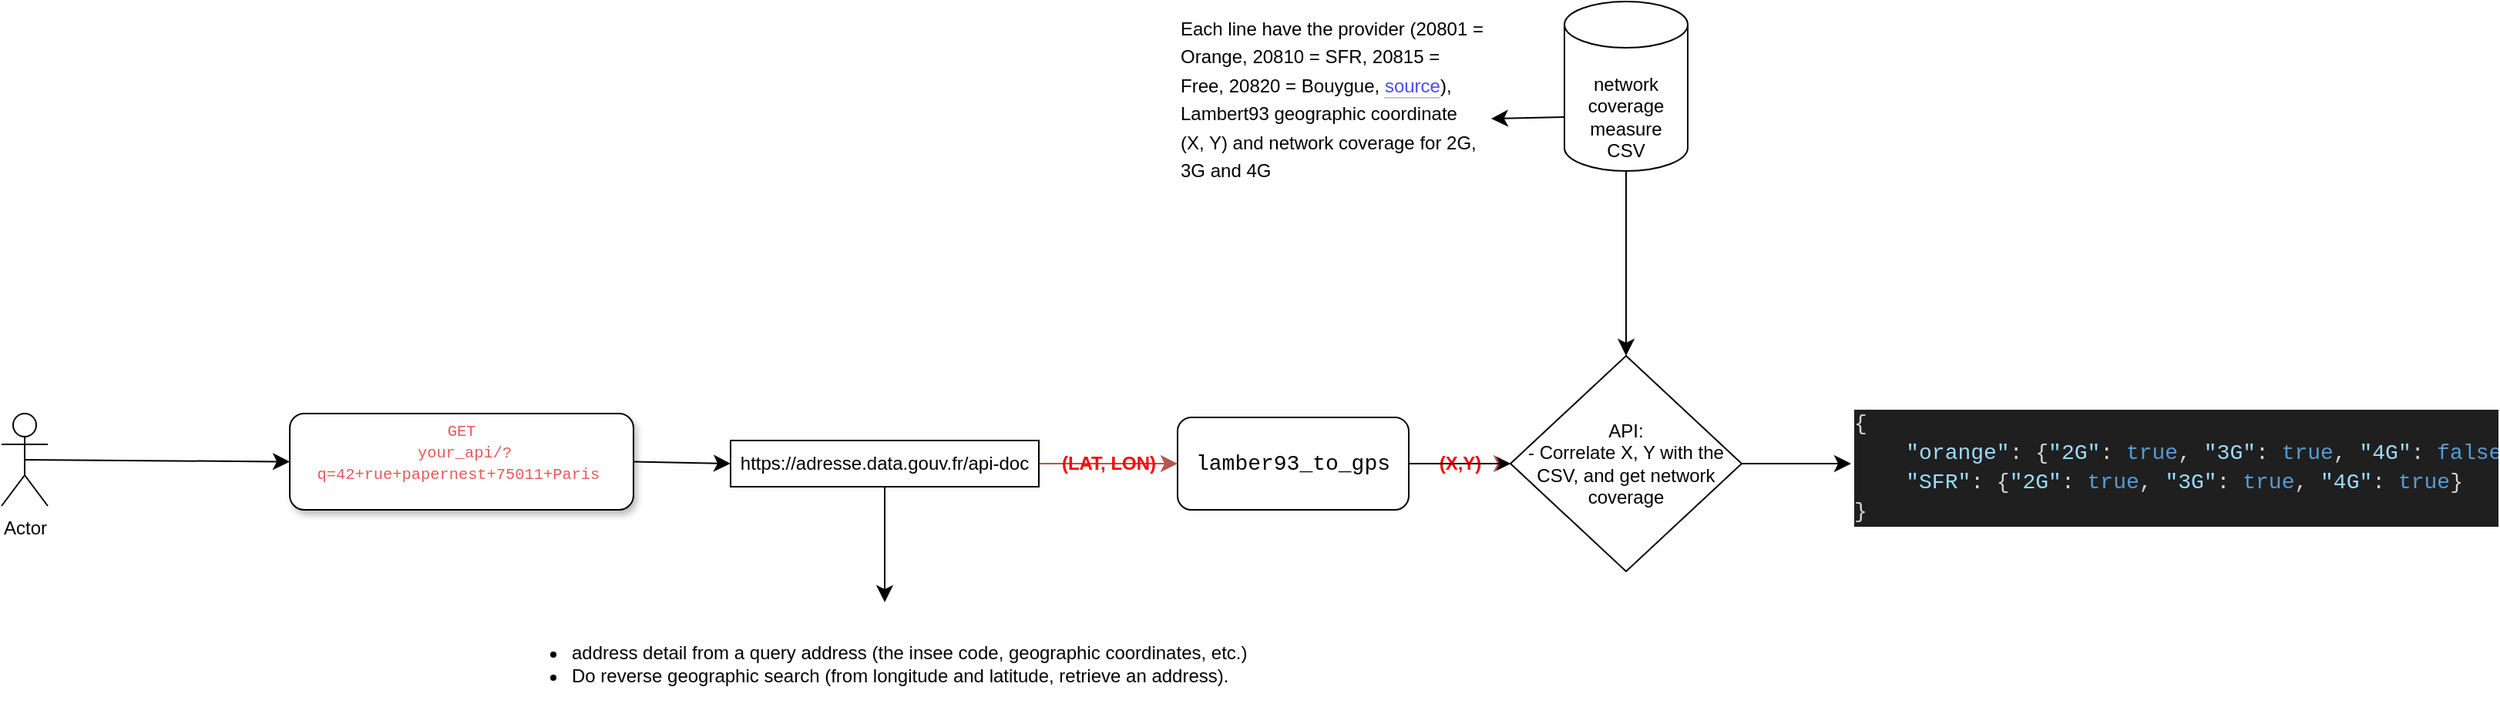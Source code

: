 <mxfile version="24.5.2" type="device">
  <diagram name="Página-1" id="5w6akExjLI2PrrA34aHM">
    <mxGraphModel dx="1846" dy="525" grid="1" gridSize="10" guides="1" tooltips="1" connect="1" arrows="1" fold="1" page="1" pageScale="1" pageWidth="827" pageHeight="1169" math="0" shadow="0">
      <root>
        <mxCell id="0" />
        <mxCell id="1" parent="0" />
        <mxCell id="sL8t1JqwlWEROjjgBsKE-14" style="edgeStyle=none;curved=1;rounded=0;orthogonalLoop=1;jettySize=auto;html=1;exitX=1;exitY=0.5;exitDx=0;exitDy=0;fontSize=12;startSize=8;endSize=8;entryX=0;entryY=0.5;entryDx=0;entryDy=0;labelBackgroundColor=none;fontColor=default;" edge="1" parent="1" source="sL8t1JqwlWEROjjgBsKE-1" target="sL8t1JqwlWEROjjgBsKE-15">
          <mxGeometry relative="1" as="geometry">
            <mxPoint x="590" y="230" as="targetPoint" />
          </mxGeometry>
        </mxCell>
        <mxCell id="sL8t1JqwlWEROjjgBsKE-1" value="&lt;font style=&quot;vertical-align: inherit;&quot;&gt;&lt;font style=&quot;vertical-align: inherit;&quot;&gt;API:&lt;/font&gt;&lt;/font&gt;&lt;div&gt;&lt;font style=&quot;vertical-align: inherit;&quot;&gt;&lt;font style=&quot;vertical-align: inherit;&quot;&gt;- Correlate X, Y with the CSV, and get network coverage&lt;/font&gt;&lt;/font&gt;&lt;/div&gt;" style="rhombus;whiteSpace=wrap;html=1;labelBackgroundColor=none;" vertex="1" parent="1">
          <mxGeometry x="379" y="240" width="150" height="140" as="geometry" />
        </mxCell>
        <mxCell id="sL8t1JqwlWEROjjgBsKE-27" style="edgeStyle=none;curved=1;rounded=0;orthogonalLoop=1;jettySize=auto;html=1;exitX=0.5;exitY=1;exitDx=0;exitDy=0;exitPerimeter=0;fontSize=12;startSize=8;endSize=8;labelBackgroundColor=none;fontColor=default;" edge="1" parent="1" source="sL8t1JqwlWEROjjgBsKE-2" target="sL8t1JqwlWEROjjgBsKE-1">
          <mxGeometry relative="1" as="geometry" />
        </mxCell>
        <mxCell id="sL8t1JqwlWEROjjgBsKE-2" value="&lt;br&gt;network coverage measure&lt;br&gt;CSV" style="shape=cylinder3;whiteSpace=wrap;html=1;boundedLbl=1;backgroundOutline=1;size=15;labelBackgroundColor=none;" vertex="1" parent="1">
          <mxGeometry x="414" y="10" width="80" height="110" as="geometry" />
        </mxCell>
        <mxCell id="sL8t1JqwlWEROjjgBsKE-5" value="&lt;h1 style=&quot;margin-top: 0px; line-height: 60%;&quot;&gt;&lt;span style=&quot;background-color: initial; font-size: 12px; font-weight: normal;&quot;&gt;Each line have the provider (20801 = Orange, 20810 = SFR, 20815 = Free, 20820 = Bouygue, &lt;/span&gt;&lt;a style=&quot;background-color: initial; font-size: 12px; font-weight: normal; cursor: pointer; overflow-wrap: break-word; text-decoration: inherit;&quot; tabindex=&quot;0&quot; data-token-index=&quot;1&quot; rel=&quot;noopener noreferrer&quot; class=&quot;notion-link-token notion-focusable-token notion-enable-hover&quot; href=&quot;https://fr.wikipedia.org/wiki/Mobile_Network_Code#Tableau_des_MNC_pour_la_France_m%C3%A9tropolitaine&quot;&gt;&lt;span class=&quot;link-annotation-unknown-block-id-1845796663&quot; style=&quot;border-bottom:0.05em solid;border-color:rgba(55,53,47,.4);opacity:0.7&quot;&gt;source&lt;/span&gt;&lt;/a&gt;&lt;span style=&quot;background-color: initial; font-size: 12px; font-weight: normal;&quot;&gt;), Lambert93 geographic coordinate (X, Y) and network coverage for 2G, 3G and 4G&lt;/span&gt;&lt;br&gt;&lt;/h1&gt;" style="text;html=1;whiteSpace=wrap;overflow=hidden;rounded=0;labelBackgroundColor=none;" vertex="1" parent="1">
          <mxGeometry x="163" y="10" width="200" height="130" as="geometry" />
        </mxCell>
        <mxCell id="sL8t1JqwlWEROjjgBsKE-7" style="edgeStyle=none;curved=1;rounded=0;orthogonalLoop=1;jettySize=auto;html=1;exitX=0;exitY=0;exitDx=0;exitDy=75;exitPerimeter=0;entryX=1.017;entryY=0.585;entryDx=0;entryDy=0;entryPerimeter=0;fontSize=12;startSize=8;endSize=8;labelBackgroundColor=none;fontColor=default;" edge="1" parent="1" source="sL8t1JqwlWEROjjgBsKE-2" target="sL8t1JqwlWEROjjgBsKE-5">
          <mxGeometry relative="1" as="geometry" />
        </mxCell>
        <mxCell id="sL8t1JqwlWEROjjgBsKE-12" style="edgeStyle=none;curved=1;rounded=0;orthogonalLoop=1;jettySize=auto;html=1;exitX=0.5;exitY=1;exitDx=0;exitDy=0;entryX=0.5;entryY=0;entryDx=0;entryDy=0;fontSize=12;startSize=8;endSize=8;labelBackgroundColor=none;fontColor=default;" edge="1" parent="1" source="sL8t1JqwlWEROjjgBsKE-9" target="sL8t1JqwlWEROjjgBsKE-13">
          <mxGeometry relative="1" as="geometry">
            <mxPoint x="60" y="400" as="targetPoint" />
          </mxGeometry>
        </mxCell>
        <mxCell id="sL8t1JqwlWEROjjgBsKE-28" value="(LAT, LON)" style="edgeStyle=none;curved=1;rounded=0;orthogonalLoop=1;jettySize=auto;html=1;exitX=1;exitY=0.5;exitDx=0;exitDy=0;fontSize=12;startSize=8;endSize=8;entryX=0;entryY=0.5;entryDx=0;entryDy=0;labelBackgroundColor=none;fontColor=#FF0000;fontStyle=1;strokeColor=#b85450;fillColor=#f8cecc;" edge="1" parent="1" source="sL8t1JqwlWEROjjgBsKE-9" target="sL8t1JqwlWEROjjgBsKE-29">
          <mxGeometry relative="1" as="geometry">
            <mxPoint x="190" y="310.118" as="targetPoint" />
          </mxGeometry>
        </mxCell>
        <UserObject label="https://adresse.data.gouv.fr/api-doc" link="https://adresse.data.gouv.fr/api-doc" id="sL8t1JqwlWEROjjgBsKE-9">
          <mxCell style="rounded=0;whiteSpace=wrap;html=1;labelBackgroundColor=none;" vertex="1" parent="1">
            <mxGeometry x="-127" y="295" width="200" height="30" as="geometry" />
          </mxCell>
        </UserObject>
        <mxCell id="sL8t1JqwlWEROjjgBsKE-13" value="&lt;ul&gt;&lt;li&gt;address detail from a query address (the insee code, geographic coordinates, etc.)&lt;/li&gt;&lt;li&gt;Do reverse geographic search (from longitude and latitude, retrieve an address).&lt;/li&gt;&lt;/ul&gt;" style="text;strokeColor=none;fillColor=none;html=1;whiteSpace=wrap;verticalAlign=middle;overflow=hidden;labelBackgroundColor=none;" vertex="1" parent="1">
          <mxGeometry x="-272" y="400" width="490" height="80" as="geometry" />
        </mxCell>
        <mxCell id="sL8t1JqwlWEROjjgBsKE-15" value="&lt;h1 style=&quot;margin-top: 0px; line-height: 60%;&quot;&gt;&lt;div style=&quot;color: #cccccc;background-color: #1f1f1f;font-family: Consolas, &#39;Courier New&#39;, monospace;font-weight: normal;font-size: 14px;line-height: 19px;white-space: pre;&quot;&gt;&lt;div&gt;&lt;/div&gt;&lt;div&gt;&lt;span style=&quot;color: #d4d4d4;&quot;&gt;{&lt;/span&gt;&lt;/div&gt;&lt;div&gt;&lt;span style=&quot;color: #d4d4d4;&quot;&gt;&amp;nbsp; &amp;nbsp; &lt;/span&gt;&lt;span style=&quot;color: #9cdcfe;&quot;&gt;&quot;orange&quot;&lt;/span&gt;&lt;span style=&quot;color: #d4d4d4;&quot;&gt;: {&lt;/span&gt;&lt;span style=&quot;color: #9cdcfe;&quot;&gt;&quot;2G&quot;&lt;/span&gt;&lt;span style=&quot;color: #d4d4d4;&quot;&gt;: &lt;/span&gt;&lt;span style=&quot;color: #569cd6;&quot;&gt;true&lt;/span&gt;&lt;span style=&quot;color: #d4d4d4;&quot;&gt;, &lt;/span&gt;&lt;span style=&quot;color: #9cdcfe;&quot;&gt;&quot;3G&quot;&lt;/span&gt;&lt;span style=&quot;color: #d4d4d4;&quot;&gt;: &lt;/span&gt;&lt;span style=&quot;color: #569cd6;&quot;&gt;true&lt;/span&gt;&lt;span style=&quot;color: #d4d4d4;&quot;&gt;, &lt;/span&gt;&lt;span style=&quot;color: #9cdcfe;&quot;&gt;&quot;4G&quot;&lt;/span&gt;&lt;span style=&quot;color: #d4d4d4;&quot;&gt;: &lt;/span&gt;&lt;span style=&quot;color: #569cd6;&quot;&gt;false&lt;/span&gt;&lt;span style=&quot;color: #d4d4d4;&quot;&gt;}, &lt;/span&gt;&lt;/div&gt;&lt;div&gt;&lt;span style=&quot;color: #d4d4d4;&quot;&gt;&amp;nbsp; &amp;nbsp; &lt;/span&gt;&lt;span style=&quot;color: #9cdcfe;&quot;&gt;&quot;SFR&quot;&lt;/span&gt;&lt;span style=&quot;color: #d4d4d4;&quot;&gt;: {&lt;/span&gt;&lt;span style=&quot;color: #9cdcfe;&quot;&gt;&quot;2G&quot;&lt;/span&gt;&lt;span style=&quot;color: #d4d4d4;&quot;&gt;: &lt;/span&gt;&lt;span style=&quot;color: #569cd6;&quot;&gt;true&lt;/span&gt;&lt;span style=&quot;color: #d4d4d4;&quot;&gt;, &lt;/span&gt;&lt;span style=&quot;color: #9cdcfe;&quot;&gt;&quot;3G&quot;&lt;/span&gt;&lt;span style=&quot;color: #d4d4d4;&quot;&gt;: &lt;/span&gt;&lt;span style=&quot;color: #569cd6;&quot;&gt;true&lt;/span&gt;&lt;span style=&quot;color: #d4d4d4;&quot;&gt;, &lt;/span&gt;&lt;span style=&quot;color: #9cdcfe;&quot;&gt;&quot;4G&quot;&lt;/span&gt;&lt;span style=&quot;color: #d4d4d4;&quot;&gt;: &lt;/span&gt;&lt;span style=&quot;color: #569cd6;&quot;&gt;true&lt;/span&gt;&lt;span style=&quot;color: #d4d4d4;&quot;&gt;}&lt;/span&gt;&lt;/div&gt;&lt;div&gt;&lt;span style=&quot;color: #d4d4d4;&quot;&gt;}&lt;/span&gt;&lt;/div&gt;&lt;/div&gt;&lt;/h1&gt;" style="text;html=1;whiteSpace=wrap;overflow=hidden;rounded=0;labelBackgroundColor=none;" vertex="1" parent="1">
          <mxGeometry x="600" y="267.5" width="420" height="85" as="geometry" />
        </mxCell>
        <mxCell id="sL8t1JqwlWEROjjgBsKE-22" style="edgeStyle=none;curved=1;rounded=0;orthogonalLoop=1;jettySize=auto;html=1;exitX=0.5;exitY=0.5;exitDx=0;exitDy=0;exitPerimeter=0;entryX=0;entryY=0.5;entryDx=0;entryDy=0;fontSize=12;startSize=8;endSize=8;labelBackgroundColor=none;fontColor=default;" edge="1" parent="1" source="sL8t1JqwlWEROjjgBsKE-19" target="sL8t1JqwlWEROjjgBsKE-26">
          <mxGeometry relative="1" as="geometry">
            <mxPoint x="-413.0" y="310" as="targetPoint" />
          </mxGeometry>
        </mxCell>
        <mxCell id="sL8t1JqwlWEROjjgBsKE-19" value="Actor" style="shape=umlActor;verticalLabelPosition=bottom;verticalAlign=top;html=1;outlineConnect=0;labelBackgroundColor=none;" vertex="1" parent="1">
          <mxGeometry x="-600" y="277.5" width="30" height="60" as="geometry" />
        </mxCell>
        <mxCell id="sL8t1JqwlWEROjjgBsKE-23" style="edgeStyle=none;curved=1;rounded=0;orthogonalLoop=1;jettySize=auto;html=1;entryX=0;entryY=0.5;entryDx=0;entryDy=0;fontSize=12;startSize=8;endSize=8;exitX=1;exitY=0.5;exitDx=0;exitDy=0;labelBackgroundColor=none;fontColor=default;" edge="1" parent="1" source="sL8t1JqwlWEROjjgBsKE-26" target="sL8t1JqwlWEROjjgBsKE-9">
          <mxGeometry relative="1" as="geometry">
            <mxPoint x="-223" y="310" as="sourcePoint" />
          </mxGeometry>
        </mxCell>
        <mxCell id="sL8t1JqwlWEROjjgBsKE-26" value="&#xa;&lt;div style=&quot;forced-color-adjust: none; color: rgb(0, 0, 0); font-family: Helvetica; font-size: 12px; font-style: normal; font-variant-ligatures: normal; font-variant-caps: normal; font-weight: 400; letter-spacing: normal; orphans: 2; text-align: center; text-indent: 0px; text-transform: none; widows: 2; word-spacing: 0px; -webkit-text-stroke-width: 0px; white-space: normal; text-decoration-thickness: initial; text-decoration-style: initial; text-decoration-color: initial;&quot;&gt;&lt;span style=&quot;forced-color-adjust: none; font-family: SFMono-Regular, Menlo, Consolas, &amp;quot;PT Mono&amp;quot;, &amp;quot;Liberation Mono&amp;quot;, Courier, monospace; line-height: normal; background-image: initial; background-position: initial; background-size: initial; background-repeat: initial; background-attachment: initial; background-origin: initial; background-clip: initial; color: rgb(235, 87, 87); border-radius: 4px; font-size: 10.2px; padding: 0.2em 0.4em;&quot; class=&quot;notion-enable-hover&quot; spellcheck=&quot;false&quot; data-token-index=&quot;0&quot;&gt;GET&lt;/span&gt;&lt;/div&gt;&lt;span style=&quot;forced-color-adjust: none; font-style: normal; font-variant-ligatures: normal; font-variant-caps: normal; font-weight: 400; letter-spacing: normal; orphans: 2; text-align: center; text-indent: 0px; text-transform: none; widows: 2; word-spacing: 0px; -webkit-text-stroke-width: 0px; white-space: normal; text-decoration-thickness: initial; text-decoration-style: initial; text-decoration-color: initial; font-family: SFMono-Regular, Menlo, Consolas, &amp;quot;PT Mono&amp;quot;, &amp;quot;Liberation Mono&amp;quot;, Courier, monospace; line-height: normal; background-image: initial; background-position: initial; background-size: initial; background-repeat: initial; background-attachment: initial; background-origin: initial; background-clip: initial; color: rgb(235, 87, 87); border-radius: 4px; font-size: 10.2px; padding: 0.2em 0.4em;&quot; class=&quot;notion-enable-hover&quot; spellcheck=&quot;false&quot; data-token-index=&quot;0&quot;&gt;your_api/?q=42+rue+papernest+75011+Paris&lt;/span&gt;&#xa;&#xa;" style="rounded=1;whiteSpace=wrap;html=1;labelBackgroundColor=none;labelBorderColor=none;textShadow=0;glass=0;shadow=1;" vertex="1" parent="1">
          <mxGeometry x="-413" y="277.5" width="223" height="62.5" as="geometry" />
        </mxCell>
        <mxCell id="sL8t1JqwlWEROjjgBsKE-30" value="&lt;font style=&quot;vertical-align: inherit;&quot;&gt;&lt;font style=&quot;vertical-align: inherit;&quot;&gt;(X,Y)&lt;/font&gt;&lt;/font&gt;" style="edgeStyle=none;curved=1;rounded=0;orthogonalLoop=1;jettySize=auto;html=1;exitX=1;exitY=0.5;exitDx=0;exitDy=0;entryX=0;entryY=0.5;entryDx=0;entryDy=0;fontSize=12;startSize=8;endSize=8;labelBackgroundColor=none;fontColor=#FF0000;fontStyle=1;fillColor=#f8cecc;strokeColor=#b85450;" edge="1" parent="1" source="sL8t1JqwlWEROjjgBsKE-29" target="sL8t1JqwlWEROjjgBsKE-1">
          <mxGeometry relative="1" as="geometry" />
        </mxCell>
        <mxCell id="sL8t1JqwlWEROjjgBsKE-31" value="" style="edgeStyle=orthogonalEdgeStyle;rounded=0;orthogonalLoop=1;jettySize=auto;html=1;" edge="1" parent="1" source="sL8t1JqwlWEROjjgBsKE-29" target="sL8t1JqwlWEROjjgBsKE-1">
          <mxGeometry relative="1" as="geometry" />
        </mxCell>
        <mxCell id="sL8t1JqwlWEROjjgBsKE-29" value="&lt;br&gt;&lt;div style=&quot;font-family: Consolas, &amp;quot;Courier New&amp;quot;, monospace; font-weight: normal; font-size: 14px; line-height: 19px; white-space: pre;&quot;&gt;&lt;div style=&quot;&quot;&gt;lamber93_to_gps&lt;/div&gt;&lt;/div&gt;&lt;div&gt;&lt;br&gt;&lt;/div&gt;" style="rounded=1;whiteSpace=wrap;html=1;direction=east;labelBackgroundColor=none;" vertex="1" parent="1">
          <mxGeometry x="163" y="280" width="150" height="60" as="geometry" />
        </mxCell>
      </root>
    </mxGraphModel>
  </diagram>
</mxfile>
